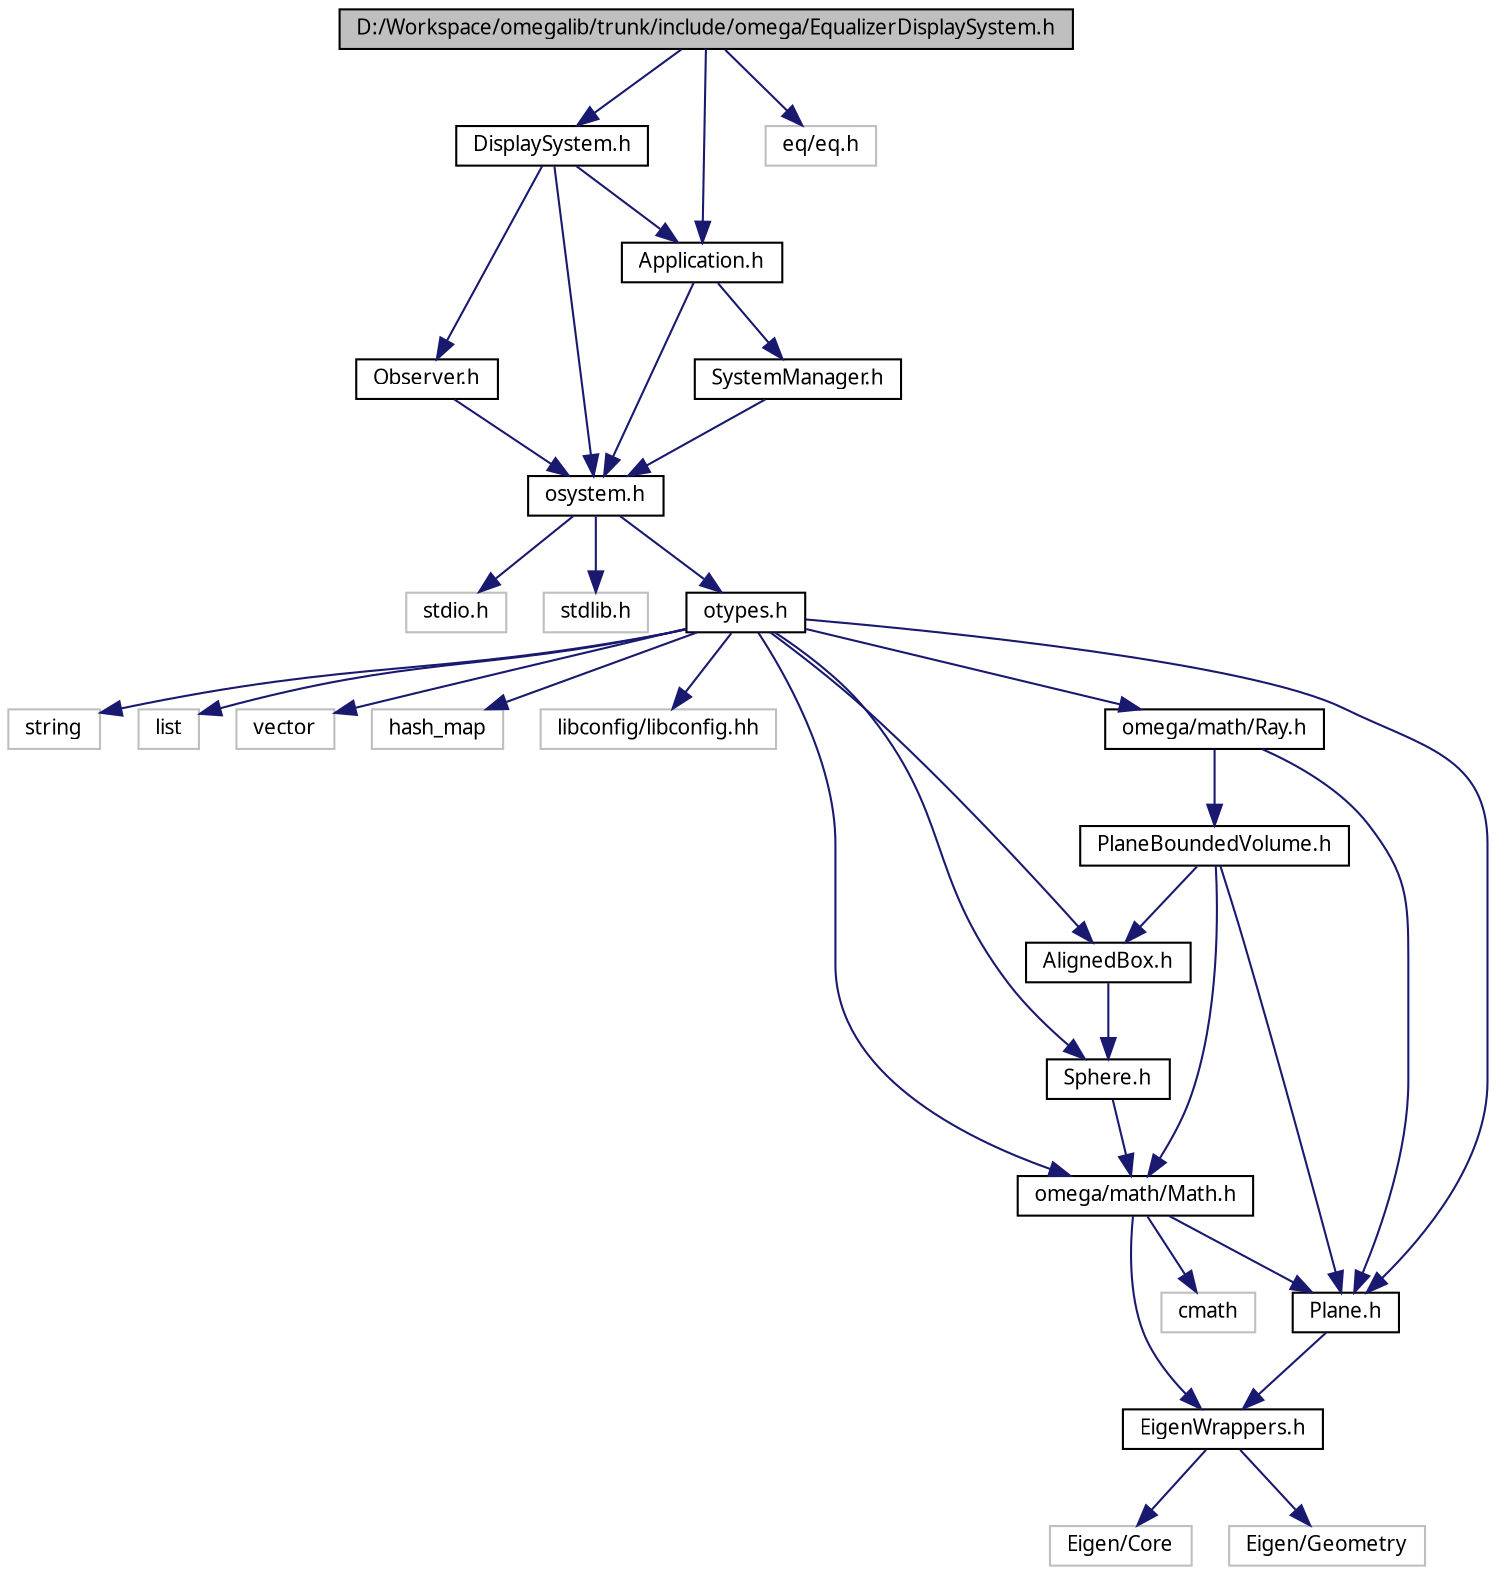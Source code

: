 digraph G
{
  bgcolor="transparent";
  edge [fontname="FreeSans.ttf",fontsize="10",labelfontname="FreeSans.ttf",labelfontsize="10"];
  node [fontname="FreeSans.ttf",fontsize="10",shape=record];
  Node1 [label="D:/Workspace/omegalib/trunk/include/omega/EqualizerDisplaySystem.h",height=0.2,width=0.4,color="black", fillcolor="grey75", style="filled" fontcolor="black"];
  Node1 -> Node2 [color="midnightblue",fontsize="10",style="solid",fontname="FreeSans.ttf"];
  Node2 [label="DisplaySystem.h",height=0.2,width=0.4,color="black",URL="$_display_system_8h.html"];
  Node2 -> Node3 [color="midnightblue",fontsize="10",style="solid",fontname="FreeSans.ttf"];
  Node3 [label="osystem.h",height=0.2,width=0.4,color="black",URL="$osystem_8h.html"];
  Node3 -> Node4 [color="midnightblue",fontsize="10",style="solid",fontname="FreeSans.ttf"];
  Node4 [label="stdio.h",height=0.2,width=0.4,color="grey75"];
  Node3 -> Node5 [color="midnightblue",fontsize="10",style="solid",fontname="FreeSans.ttf"];
  Node5 [label="stdlib.h",height=0.2,width=0.4,color="grey75"];
  Node3 -> Node6 [color="midnightblue",fontsize="10",style="solid",fontname="FreeSans.ttf"];
  Node6 [label="otypes.h",height=0.2,width=0.4,color="black",URL="$otypes_8h.html"];
  Node6 -> Node7 [color="midnightblue",fontsize="10",style="solid",fontname="FreeSans.ttf"];
  Node7 [label="string",height=0.2,width=0.4,color="grey75"];
  Node6 -> Node8 [color="midnightblue",fontsize="10",style="solid",fontname="FreeSans.ttf"];
  Node8 [label="list",height=0.2,width=0.4,color="grey75"];
  Node6 -> Node9 [color="midnightblue",fontsize="10",style="solid",fontname="FreeSans.ttf"];
  Node9 [label="vector",height=0.2,width=0.4,color="grey75"];
  Node6 -> Node10 [color="midnightblue",fontsize="10",style="solid",fontname="FreeSans.ttf"];
  Node10 [label="hash_map",height=0.2,width=0.4,color="grey75"];
  Node6 -> Node11 [color="midnightblue",fontsize="10",style="solid",fontname="FreeSans.ttf"];
  Node11 [label="libconfig/libconfig.hh",height=0.2,width=0.4,color="grey75"];
  Node6 -> Node12 [color="midnightblue",fontsize="10",style="solid",fontname="FreeSans.ttf"];
  Node12 [label="omega/math/Math.h",height=0.2,width=0.4,color="black",URL="$_math_8h.html"];
  Node12 -> Node13 [color="midnightblue",fontsize="10",style="solid",fontname="FreeSans.ttf"];
  Node13 [label="cmath",height=0.2,width=0.4,color="grey75"];
  Node12 -> Node14 [color="midnightblue",fontsize="10",style="solid",fontname="FreeSans.ttf"];
  Node14 [label="Plane.h",height=0.2,width=0.4,color="black",URL="$_plane_8h.html"];
  Node14 -> Node15 [color="midnightblue",fontsize="10",style="solid",fontname="FreeSans.ttf"];
  Node15 [label="EigenWrappers.h",height=0.2,width=0.4,color="black",URL="$_eigen_wrappers_8h.html"];
  Node15 -> Node16 [color="midnightblue",fontsize="10",style="solid",fontname="FreeSans.ttf"];
  Node16 [label="Eigen/Core",height=0.2,width=0.4,color="grey75"];
  Node15 -> Node17 [color="midnightblue",fontsize="10",style="solid",fontname="FreeSans.ttf"];
  Node17 [label="Eigen/Geometry",height=0.2,width=0.4,color="grey75"];
  Node12 -> Node15 [color="midnightblue",fontsize="10",style="solid",fontname="FreeSans.ttf"];
  Node6 -> Node18 [color="midnightblue",fontsize="10",style="solid",fontname="FreeSans.ttf"];
  Node18 [label="omega/math/Ray.h",height=0.2,width=0.4,color="black",URL="$_ray_8h.html"];
  Node18 -> Node14 [color="midnightblue",fontsize="10",style="solid",fontname="FreeSans.ttf"];
  Node18 -> Node19 [color="midnightblue",fontsize="10",style="solid",fontname="FreeSans.ttf"];
  Node19 [label="PlaneBoundedVolume.h",height=0.2,width=0.4,color="black",URL="$_plane_bounded_volume_8h.html"];
  Node19 -> Node20 [color="midnightblue",fontsize="10",style="solid",fontname="FreeSans.ttf"];
  Node20 [label="AlignedBox.h",height=0.2,width=0.4,color="black",URL="$_aligned_box_8h.html"];
  Node20 -> Node21 [color="midnightblue",fontsize="10",style="solid",fontname="FreeSans.ttf"];
  Node21 [label="Sphere.h",height=0.2,width=0.4,color="black",URL="$_sphere_8h.html"];
  Node21 -> Node12 [color="midnightblue",fontsize="10",style="solid",fontname="FreeSans.ttf"];
  Node19 -> Node12 [color="midnightblue",fontsize="10",style="solid",fontname="FreeSans.ttf"];
  Node19 -> Node14 [color="midnightblue",fontsize="10",style="solid",fontname="FreeSans.ttf"];
  Node6 -> Node20 [color="midnightblue",fontsize="10",style="solid",fontname="FreeSans.ttf"];
  Node6 -> Node21 [color="midnightblue",fontsize="10",style="solid",fontname="FreeSans.ttf"];
  Node6 -> Node14 [color="midnightblue",fontsize="10",style="solid",fontname="FreeSans.ttf"];
  Node2 -> Node22 [color="midnightblue",fontsize="10",style="solid",fontname="FreeSans.ttf"];
  Node22 [label="Observer.h",height=0.2,width=0.4,color="black",URL="$_observer_8h.html"];
  Node22 -> Node3 [color="midnightblue",fontsize="10",style="solid",fontname="FreeSans.ttf"];
  Node2 -> Node23 [color="midnightblue",fontsize="10",style="solid",fontname="FreeSans.ttf"];
  Node23 [label="Application.h",height=0.2,width=0.4,color="black",URL="$_application_8h.html"];
  Node23 -> Node3 [color="midnightblue",fontsize="10",style="solid",fontname="FreeSans.ttf"];
  Node23 -> Node24 [color="midnightblue",fontsize="10",style="solid",fontname="FreeSans.ttf"];
  Node24 [label="SystemManager.h",height=0.2,width=0.4,color="black",URL="$_system_manager_8h.html"];
  Node24 -> Node3 [color="midnightblue",fontsize="10",style="solid",fontname="FreeSans.ttf"];
  Node1 -> Node23 [color="midnightblue",fontsize="10",style="solid",fontname="FreeSans.ttf"];
  Node1 -> Node25 [color="midnightblue",fontsize="10",style="solid",fontname="FreeSans.ttf"];
  Node25 [label="eq/eq.h",height=0.2,width=0.4,color="grey75"];
}
